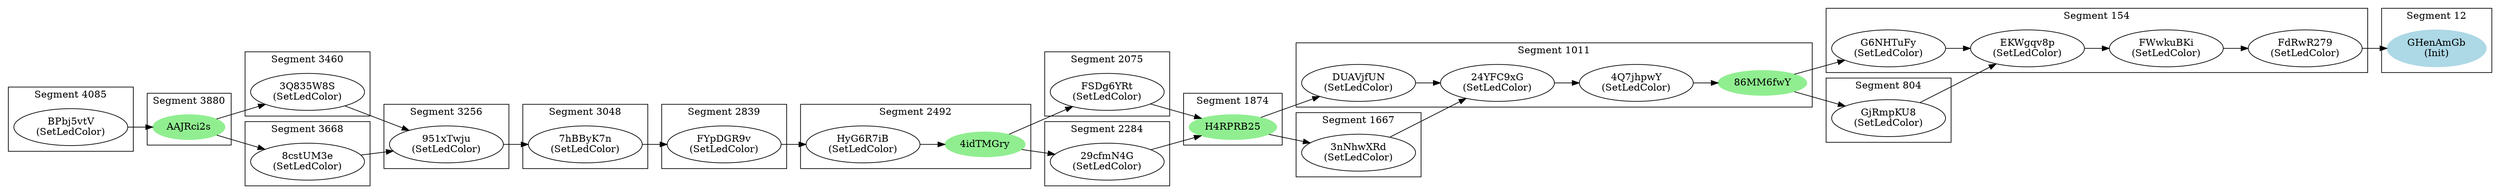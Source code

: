digraph G {
    rankdir=LR
    subgraph cluster_segment_12 {
        label="Segment 12";
        shape=rectangle;
        command_GHenAmGbUs9LDLFqUgw9U8PYwRcj6n9MfyBtY7NJTPCT [label="GHenAmGb\n(Init)", style=filled, color=lightblue];
    }
    subgraph cluster_segment_154 {
        label="Segment 154";
        shape=rectangle;
        command_FdRwR279p7LSMzPNkjkQ9n7t5gP3TN9dqA7ghJXeRkTJ [label="FdRwR279\n(SetLedColor)"];
        command_FWwkuBKinvCE5eKb2pGSUs2zbFNdnS8YfC5bAQddCqsw [label="FWwkuBKi\n(SetLedColor)"];
        command_EKWgqv8pGNAQBNHcBg1LNHFmum2SP5rTnGEXPXSC8zBV [label="EKWgqv8p\n(SetLedColor)"];
        command_G6NHTuFypE6R12ZatQGKRu5jSSn5RQhZNfHmGuPbuhrp [label="G6NHTuFy\n(SetLedColor)"];
    }
    command_FdRwR279p7LSMzPNkjkQ9n7t5gP3TN9dqA7ghJXeRkTJ -> command_GHenAmGbUs9LDLFqUgw9U8PYwRcj6n9MfyBtY7NJTPCT
    command_FWwkuBKinvCE5eKb2pGSUs2zbFNdnS8YfC5bAQddCqsw -> command_FdRwR279p7LSMzPNkjkQ9n7t5gP3TN9dqA7ghJXeRkTJ
    command_EKWgqv8pGNAQBNHcBg1LNHFmum2SP5rTnGEXPXSC8zBV -> command_FWwkuBKinvCE5eKb2pGSUs2zbFNdnS8YfC5bAQddCqsw
    command_G6NHTuFypE6R12ZatQGKRu5jSSn5RQhZNfHmGuPbuhrp -> command_EKWgqv8pGNAQBNHcBg1LNHFmum2SP5rTnGEXPXSC8zBV
    subgraph cluster_segment_804 {
        label="Segment 804";
        shape=rectangle;
        command_GjRmpKU8ZAYE6jeZpGr1Y4nTD3gXMK22DEDWJqsKr8at [label="GjRmpKU8\n(SetLedColor)"];
    }
    command_GjRmpKU8ZAYE6jeZpGr1Y4nTD3gXMK22DEDWJqsKr8at -> command_EKWgqv8pGNAQBNHcBg1LNHFmum2SP5rTnGEXPXSC8zBV
    subgraph cluster_segment_1011 {
        label="Segment 1011";
        shape=rectangle;
        command_86MM6fwYjEnAzBwssTuqdnL3q3kBE4TKGKKEC2AVUcYF [label="86MM6fwY", style=filled, color=lightgreen];
        command_4Q7jhpwYRX9N9ge8f9oQhydjLeBKx4QgpGNbi5Zgvy14 [label="4Q7jhpwY\n(SetLedColor)"];
        command_24YFC9xG2qygQJ3RLvFLau9ikuEpqae2bZz2TZL5symY [label="24YFC9xG\n(SetLedColor)"];
        command_DUAVjfUN6TkgCXxsBCeo3bk3DNQRRkAW3e9knqjg3oBy [label="DUAVjfUN\n(SetLedColor)"];
    }
    command_86MM6fwYjEnAzBwssTuqdnL3q3kBE4TKGKKEC2AVUcYF -> command_G6NHTuFypE6R12ZatQGKRu5jSSn5RQhZNfHmGuPbuhrp
    command_86MM6fwYjEnAzBwssTuqdnL3q3kBE4TKGKKEC2AVUcYF -> command_GjRmpKU8ZAYE6jeZpGr1Y4nTD3gXMK22DEDWJqsKr8at
    command_4Q7jhpwYRX9N9ge8f9oQhydjLeBKx4QgpGNbi5Zgvy14 -> command_86MM6fwYjEnAzBwssTuqdnL3q3kBE4TKGKKEC2AVUcYF
    command_24YFC9xG2qygQJ3RLvFLau9ikuEpqae2bZz2TZL5symY -> command_4Q7jhpwYRX9N9ge8f9oQhydjLeBKx4QgpGNbi5Zgvy14
    command_DUAVjfUN6TkgCXxsBCeo3bk3DNQRRkAW3e9knqjg3oBy -> command_24YFC9xG2qygQJ3RLvFLau9ikuEpqae2bZz2TZL5symY
    subgraph cluster_segment_1667 {
        label="Segment 1667";
        shape=rectangle;
        command_3nNhwXRdXtAcFsFER4XhpKYpKVvao6tiBFMe2QhrUsje [label="3nNhwXRd\n(SetLedColor)"];
    }
    command_3nNhwXRdXtAcFsFER4XhpKYpKVvao6tiBFMe2QhrUsje -> command_24YFC9xG2qygQJ3RLvFLau9ikuEpqae2bZz2TZL5symY
    subgraph cluster_segment_1874 {
        label="Segment 1874";
        shape=rectangle;
        command_H4RPRB25HBW4sBbY3oii6YQNGE8j4k8hchVcD2fEwrWN [label="H4RPRB25", style=filled, color=lightgreen];
    }
    command_H4RPRB25HBW4sBbY3oii6YQNGE8j4k8hchVcD2fEwrWN -> command_3nNhwXRdXtAcFsFER4XhpKYpKVvao6tiBFMe2QhrUsje
    command_H4RPRB25HBW4sBbY3oii6YQNGE8j4k8hchVcD2fEwrWN -> command_DUAVjfUN6TkgCXxsBCeo3bk3DNQRRkAW3e9knqjg3oBy
    subgraph cluster_segment_2075 {
        label="Segment 2075";
        shape=rectangle;
        command_FSDg6YRtq3ASUgd3e6pqSbhGx6NgHGx6VnVMUcqc7XXn [label="FSDg6YRt\n(SetLedColor)"];
    }
    command_FSDg6YRtq3ASUgd3e6pqSbhGx6NgHGx6VnVMUcqc7XXn -> command_H4RPRB25HBW4sBbY3oii6YQNGE8j4k8hchVcD2fEwrWN
    subgraph cluster_segment_2284 {
        label="Segment 2284";
        shape=rectangle;
        command_29cfmN4GxWPJkAX4bf8bLU2rZagQjiGcsaAmi9PkVsKq [label="29cfmN4G\n(SetLedColor)"];
    }
    command_29cfmN4GxWPJkAX4bf8bLU2rZagQjiGcsaAmi9PkVsKq -> command_H4RPRB25HBW4sBbY3oii6YQNGE8j4k8hchVcD2fEwrWN
    subgraph cluster_segment_2492 {
        label="Segment 2492";
        shape=rectangle;
        command_4idTMGryasst4FyvyNHxcZHGWsYb3DPTa21jvtFGDCU2 [label="4idTMGry", style=filled, color=lightgreen];
        command_HyG6R7iBooJQJbZomaqS7taZHube2YgW8FkQ1VoDYZpx [label="HyG6R7iB\n(SetLedColor)"];
    }
    command_4idTMGryasst4FyvyNHxcZHGWsYb3DPTa21jvtFGDCU2 -> command_29cfmN4GxWPJkAX4bf8bLU2rZagQjiGcsaAmi9PkVsKq
    command_4idTMGryasst4FyvyNHxcZHGWsYb3DPTa21jvtFGDCU2 -> command_FSDg6YRtq3ASUgd3e6pqSbhGx6NgHGx6VnVMUcqc7XXn
    command_HyG6R7iBooJQJbZomaqS7taZHube2YgW8FkQ1VoDYZpx -> command_4idTMGryasst4FyvyNHxcZHGWsYb3DPTa21jvtFGDCU2
    subgraph cluster_segment_2839 {
        label="Segment 2839";
        shape=rectangle;
        command_FYpDGR9v3swy1fHN1D5rNGiTJjrv4ikuoTx1Lkmxo6se [label="FYpDGR9v\n(SetLedColor)"];
    }
    command_FYpDGR9v3swy1fHN1D5rNGiTJjrv4ikuoTx1Lkmxo6se -> command_HyG6R7iBooJQJbZomaqS7taZHube2YgW8FkQ1VoDYZpx
    subgraph cluster_segment_3048 {
        label="Segment 3048";
        shape=rectangle;
        command_7hBByK7nBMeCwpwtDLGfP4Q2wQAF88PYfyDfdD6edc9S [label="7hBByK7n\n(SetLedColor)"];
    }
    command_7hBByK7nBMeCwpwtDLGfP4Q2wQAF88PYfyDfdD6edc9S -> command_FYpDGR9v3swy1fHN1D5rNGiTJjrv4ikuoTx1Lkmxo6se
    subgraph cluster_segment_3256 {
        label="Segment 3256";
        shape=rectangle;
        command_951xTwjusDjMS6HMSG8ajeAazgCAWHhdvTZ2eWhNTyfN [label="951xTwju\n(SetLedColor)"];
    }
    command_951xTwjusDjMS6HMSG8ajeAazgCAWHhdvTZ2eWhNTyfN -> command_7hBByK7nBMeCwpwtDLGfP4Q2wQAF88PYfyDfdD6edc9S
    subgraph cluster_segment_3460 {
        label="Segment 3460";
        shape=rectangle;
        command_3Q835W8SaujQ1N1ow3mk3NaiCW3kyqrEAgMuTXc82P5e [label="3Q835W8S\n(SetLedColor)"];
    }
    command_3Q835W8SaujQ1N1ow3mk3NaiCW3kyqrEAgMuTXc82P5e -> command_951xTwjusDjMS6HMSG8ajeAazgCAWHhdvTZ2eWhNTyfN
    subgraph cluster_segment_3668 {
        label="Segment 3668";
        shape=rectangle;
        command_8cstUM3eqdMbhm3DzptFUL3sn7gv7StzHA5BvNteCvrL [label="8cstUM3e\n(SetLedColor)"];
    }
    command_8cstUM3eqdMbhm3DzptFUL3sn7gv7StzHA5BvNteCvrL -> command_951xTwjusDjMS6HMSG8ajeAazgCAWHhdvTZ2eWhNTyfN
    subgraph cluster_segment_3880 {
        label="Segment 3880";
        shape=rectangle;
        command_AAJRci2spAWagytyMtPmS8E2PqSW3LcEhk25ubWbB3xt [label="AAJRci2s", style=filled, color=lightgreen];
    }
    command_AAJRci2spAWagytyMtPmS8E2PqSW3LcEhk25ubWbB3xt -> command_3Q835W8SaujQ1N1ow3mk3NaiCW3kyqrEAgMuTXc82P5e
    command_AAJRci2spAWagytyMtPmS8E2PqSW3LcEhk25ubWbB3xt -> command_8cstUM3eqdMbhm3DzptFUL3sn7gv7StzHA5BvNteCvrL
    subgraph cluster_segment_4085 {
        label="Segment 4085";
        shape=rectangle;
        command_BPbj5vtVYzZdWtX3Yibr4FKmwDPbLrt4V3Zvtc1F3y27 [label="BPbj5vtV\n(SetLedColor)"];
    }
    command_BPbj5vtVYzZdWtX3Yibr4FKmwDPbLrt4V3Zvtc1F3y27 -> command_AAJRci2spAWagytyMtPmS8E2PqSW3LcEhk25ubWbB3xt
}
